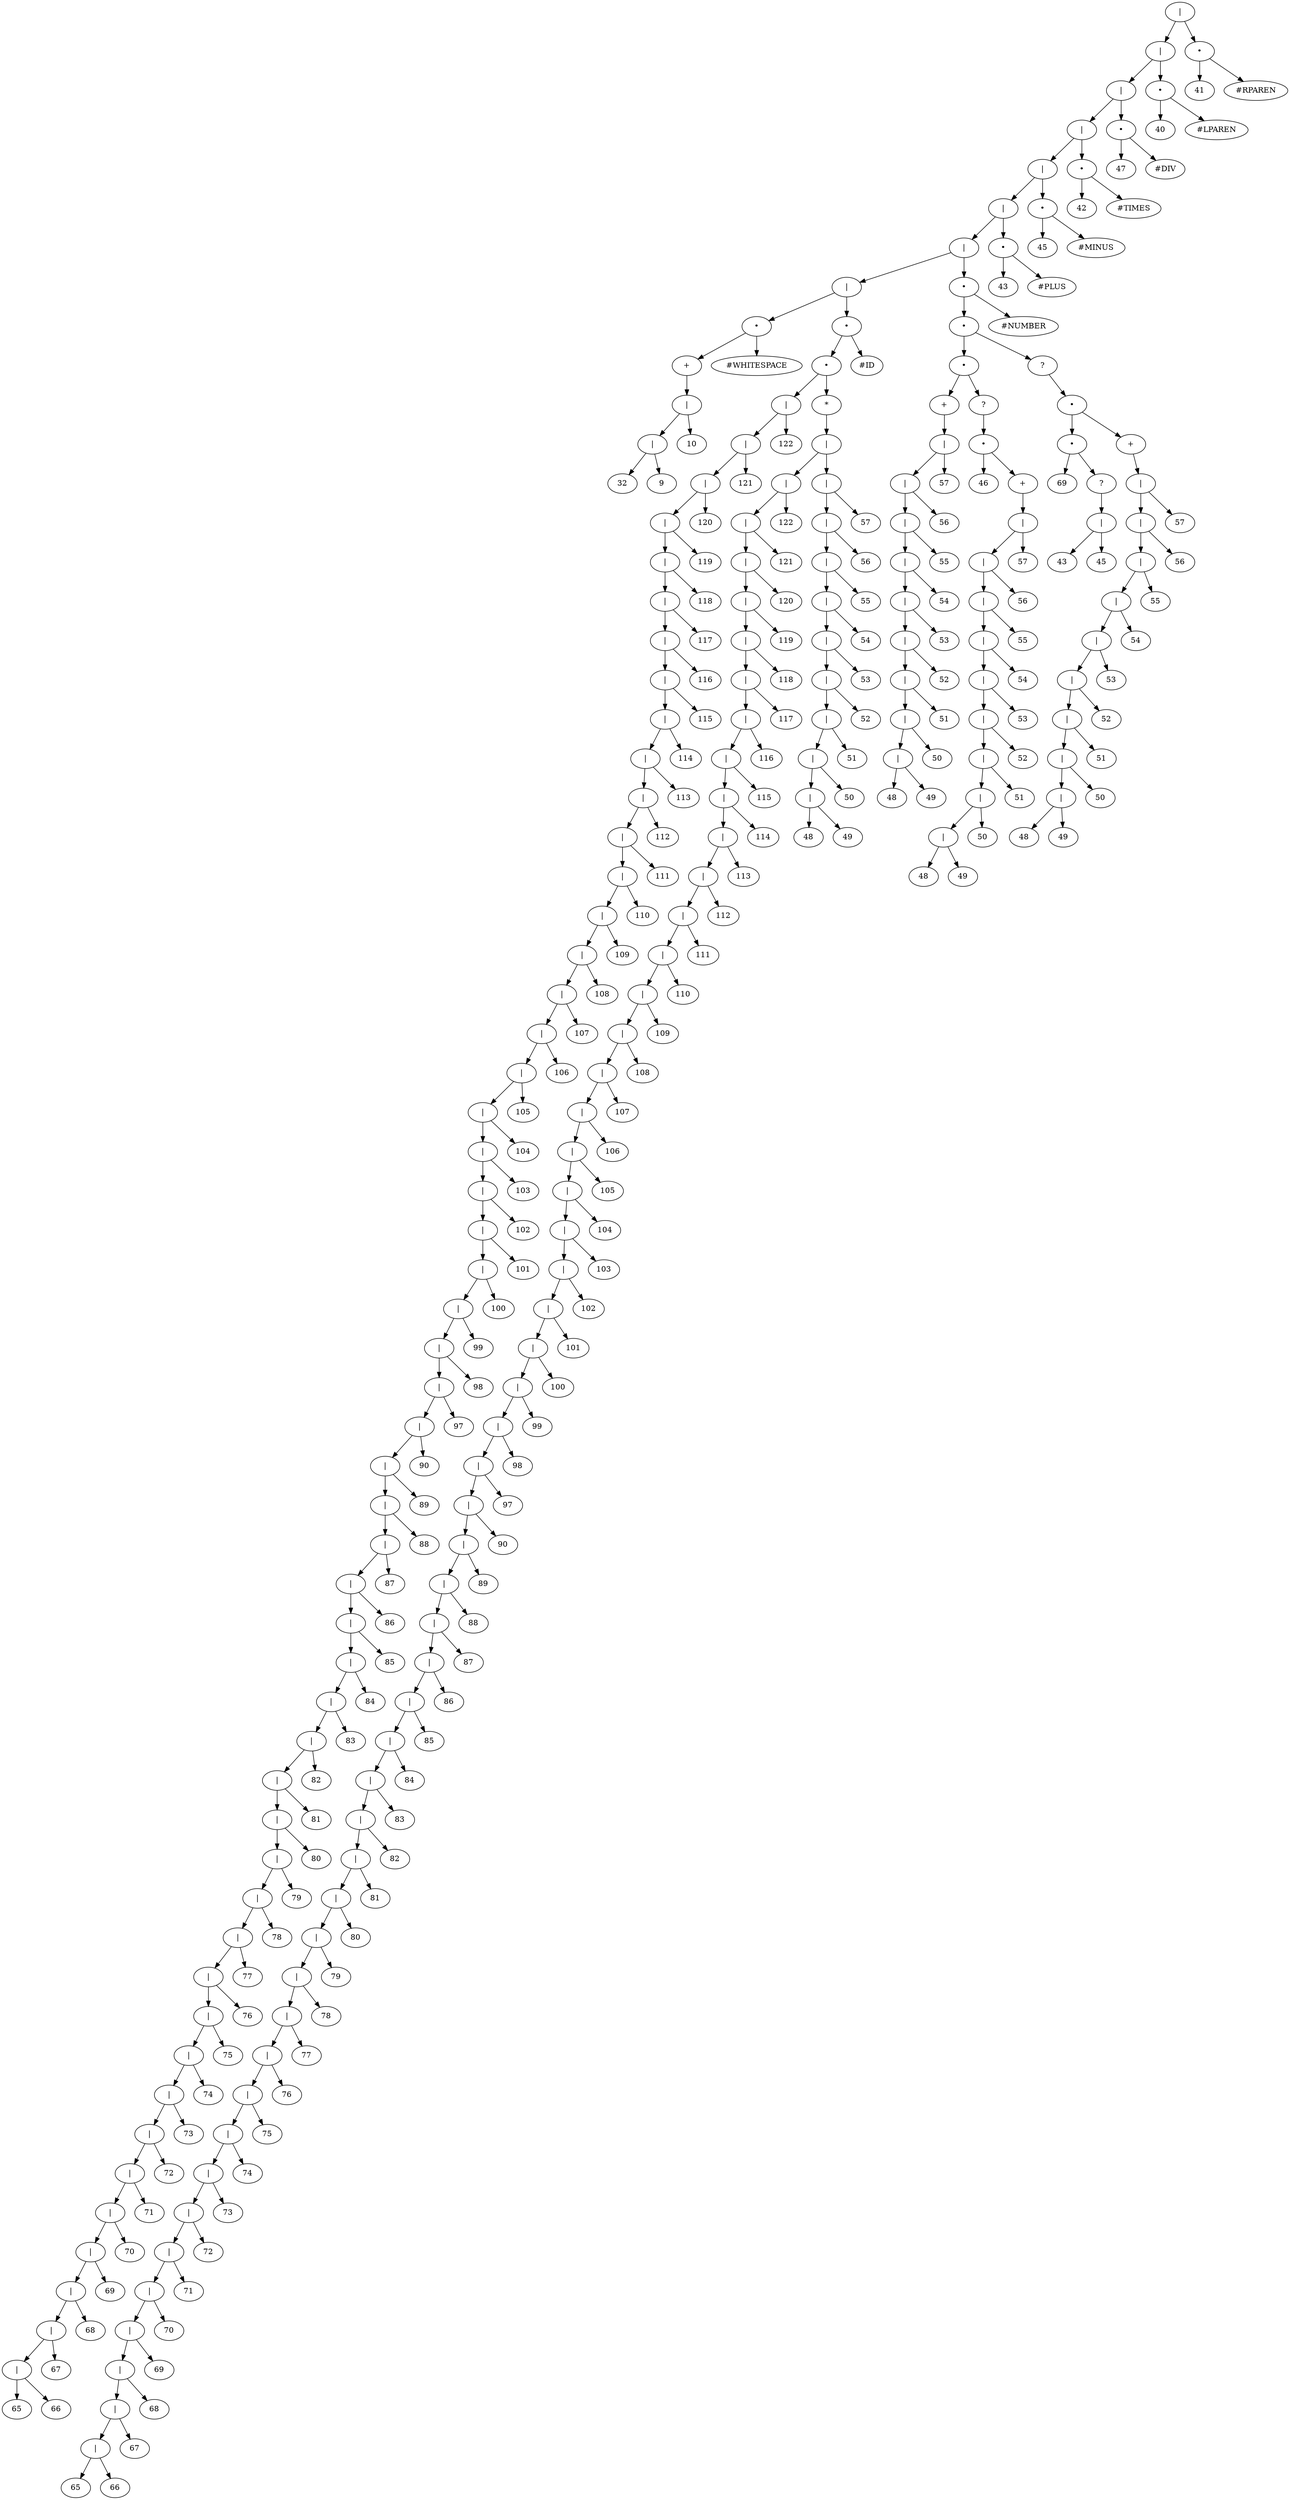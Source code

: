 digraph {
	1792497587184 [label="|"]
	1792497587184 -> 1792497586800
	1792497586800 [label="|"]
	1792497586800 -> 1792497586416
	1792497586416 [label="|"]
	1792497586416 -> 1792497586032
	1792497586032 [label="|"]
	1792497586032 -> 1792497585648
	1792497585648 [label="|"]
	1792497585648 -> 1792497585264
	1792497585264 [label="|"]
	1792497585264 -> 1792497584880
	1792497584880 [label="|"]
	1792497584880 -> 1792497395568
	1792497395568 [label="|"]
	1792497395568 -> 1792497504544
	1792497504544 [label="•"]
	1792497504544 -> 1792497504064
	1792497504064 [label="+"]
	1792497504064 -> 1792497504304
	1792497504304 [label="|"]
	1792497504304 -> 1792497503728
	1792497503728 [label="|"]
	1792497503728 -> 1792497503488
	1792497503488 [label=32]
	1792497503728 -> 1792497503632
	1792497503632 [label=9]
	1792497504304 -> 1792497503776
	1792497503776 [label=10]
	1792497504544 -> 1792497504448
	1792497504448 [label="#WHITESPACE"]
	1792497395568 -> 1792497395664
	1792497395664 [label="•"]
	1792497395664 -> 1792497395856
	1792497395856 [label="•"]
	1792497395856 -> 1792497507664
	1792497507664 [label="|"]
	1792497507664 -> 1792497507856
	1792497507856 [label="|"]
	1792497507856 -> 1792497508048
	1792497508048 [label="|"]
	1792497508048 -> 1792497508240
	1792497508240 [label="|"]
	1792497508240 -> 1792497508432
	1792497508432 [label="|"]
	1792497508432 -> 1792497508624
	1792497508624 [label="|"]
	1792497508624 -> 1792497508816
	1792497508816 [label="|"]
	1792497508816 -> 1792497509008
	1792497509008 [label="|"]
	1792497509008 -> 1792497509200
	1792497509200 [label="|"]
	1792497509200 -> 1792497509392
	1792497509392 [label="|"]
	1792497509392 -> 1792497509584
	1792497509584 [label="|"]
	1792497509584 -> 1792497509776
	1792497509776 [label="|"]
	1792497509776 -> 1792497509968
	1792497509968 [label="|"]
	1792497509968 -> 1792497510160
	1792497510160 [label="|"]
	1792497510160 -> 1792497510352
	1792497510352 [label="|"]
	1792497510352 -> 1792497510544
	1792497510544 [label="|"]
	1792497510544 -> 1792497510736
	1792497510736 [label="|"]
	1792497510736 -> 1792497510928
	1792497510928 [label="|"]
	1792497510928 -> 1792497511120
	1792497511120 [label="|"]
	1792497511120 -> 1792497511312
	1792497511312 [label="|"]
	1792497511312 -> 1792497511504
	1792497511504 [label="|"]
	1792497511504 -> 1792497511696
	1792497511696 [label="|"]
	1792497511696 -> 1792497511888
	1792497511888 [label="|"]
	1792497511888 -> 1792497512080
	1792497512080 [label="|"]
	1792497512080 -> 1792497512272
	1792497512272 [label="|"]
	1792497512272 -> 1792497512464
	1792497512464 [label="|"]
	1792497512464 -> 1792497512656
	1792497512656 [label="|"]
	1792497512656 -> 1792497512848
	1792497512848 [label="|"]
	1792497512848 -> 1792497513040
	1792497513040 [label="|"]
	1792497513040 -> 1792497513232
	1792497513232 [label="|"]
	1792497513232 -> 1792497513424
	1792497513424 [label="|"]
	1792497513424 -> 1792497513616
	1792497513616 [label="|"]
	1792497513616 -> 1792497513808
	1792497513808 [label="|"]
	1792497513808 -> 1792497514000
	1792497514000 [label="|"]
	1792497514000 -> 1792497514192
	1792497514192 [label="|"]
	1792497514192 -> 1792497514384
	1792497514384 [label="|"]
	1792497514384 -> 1792497514576
	1792497514576 [label="|"]
	1792497514576 -> 1792497514768
	1792497514768 [label="|"]
	1792497514768 -> 1792497514960
	1792497514960 [label="|"]
	1792497514960 -> 1792497515152
	1792497515152 [label="|"]
	1792497515152 -> 1792497515344
	1792497515344 [label="|"]
	1792497515344 -> 1792497515536
	1792497515536 [label="|"]
	1792497515536 -> 1792497515728
	1792497515728 [label="|"]
	1792497515728 -> 1792497515920
	1792497515920 [label="|"]
	1792497515920 -> 1792497516112
	1792497516112 [label="|"]
	1792497516112 -> 1792497516304
	1792497516304 [label="|"]
	1792497516304 -> 1792497505600
	1792497505600 [label="|"]
	1792497505600 -> 1792497505408
	1792497505408 [label="|"]
	1792497505408 -> 1792497505216
	1792497505216 [label="|"]
	1792497505216 -> 1792497505024
	1792497505024 [label="|"]
	1792497505024 -> 1792497504832
	1792497504832 [label="|"]
	1792497504832 -> 1792497504640
	1792497504640 [label=65]
	1792497504832 -> 1792497504736
	1792497504736 [label=66]
	1792497505024 -> 1792497504928
	1792497504928 [label=67]
	1792497505216 -> 1792497505120
	1792497505120 [label=68]
	1792497505408 -> 1792497505312
	1792497505312 [label=69]
	1792497505600 -> 1792497505504
	1792497505504 [label=70]
	1792497516304 -> 1792497505696
	1792497505696 [label=71]
	1792497516112 -> 1792497516208
	1792497516208 [label=72]
	1792497515920 -> 1792497516016
	1792497516016 [label=73]
	1792497515728 -> 1792497515824
	1792497515824 [label=74]
	1792497515536 -> 1792497515632
	1792497515632 [label=75]
	1792497515344 -> 1792497515440
	1792497515440 [label=76]
	1792497515152 -> 1792497515248
	1792497515248 [label=77]
	1792497514960 -> 1792497515056
	1792497515056 [label=78]
	1792497514768 -> 1792497514864
	1792497514864 [label=79]
	1792497514576 -> 1792497514672
	1792497514672 [label=80]
	1792497514384 -> 1792497514480
	1792497514480 [label=81]
	1792497514192 -> 1792497514288
	1792497514288 [label=82]
	1792497514000 -> 1792497514096
	1792497514096 [label=83]
	1792497513808 -> 1792497513904
	1792497513904 [label=84]
	1792497513616 -> 1792497513712
	1792497513712 [label=85]
	1792497513424 -> 1792497513520
	1792497513520 [label=86]
	1792497513232 -> 1792497513328
	1792497513328 [label=87]
	1792497513040 -> 1792497513136
	1792497513136 [label=88]
	1792497512848 -> 1792497512944
	1792497512944 [label=89]
	1792497512656 -> 1792497512752
	1792497512752 [label=90]
	1792497512464 -> 1792497512560
	1792497512560 [label=97]
	1792497512272 -> 1792497512368
	1792497512368 [label=98]
	1792497512080 -> 1792497512176
	1792497512176 [label=99]
	1792497511888 -> 1792497511984
	1792497511984 [label=100]
	1792497511696 -> 1792497511792
	1792497511792 [label=101]
	1792497511504 -> 1792497511600
	1792497511600 [label=102]
	1792497511312 -> 1792497511408
	1792497511408 [label=103]
	1792497511120 -> 1792497511216
	1792497511216 [label=104]
	1792497510928 -> 1792497511024
	1792497511024 [label=105]
	1792497510736 -> 1792497510832
	1792497510832 [label=106]
	1792497510544 -> 1792497510640
	1792497510640 [label=107]
	1792497510352 -> 1792497510448
	1792497510448 [label=108]
	1792497510160 -> 1792497510256
	1792497510256 [label=109]
	1792497509968 -> 1792497510064
	1792497510064 [label=110]
	1792497509776 -> 1792497509872
	1792497509872 [label=111]
	1792497509584 -> 1792497509680
	1792497509680 [label=112]
	1792497509392 -> 1792497509488
	1792497509488 [label=113]
	1792497509200 -> 1792497509296
	1792497509296 [label=114]
	1792497509008 -> 1792497509104
	1792497509104 [label=115]
	1792497508816 -> 1792497508912
	1792497508912 [label=116]
	1792497508624 -> 1792497508720
	1792497508720 [label=117]
	1792497508432 -> 1792497508528
	1792497508528 [label=118]
	1792497508240 -> 1792497508336
	1792497508336 [label=119]
	1792497508048 -> 1792497508144
	1792497508144 [label=120]
	1792497507856 -> 1792497507952
	1792497507952 [label=121]
	1792497507664 -> 1792497507760
	1792497507760 [label=122]
	1792497395856 -> 1792497395952
	1792497395952 [label="*"]
	1792497395952 -> 1792497396048
	1792497396048 [label="|"]
	1792497396048 -> 1792497399264
	1792497399264 [label="|"]
	1792497399264 -> 1792497399456
	1792497399456 [label="|"]
	1792497399456 -> 1792497399648
	1792497399648 [label="|"]
	1792497399648 -> 1792497399840
	1792497399840 [label="|"]
	1792497399840 -> 1792497400032
	1792497400032 [label="|"]
	1792497400032 -> 1792497400224
	1792497400224 [label="|"]
	1792497400224 -> 1792497400416
	1792497400416 [label="|"]
	1792497400416 -> 1792497400608
	1792497400608 [label="|"]
	1792497400608 -> 1792497400800
	1792497400800 [label="|"]
	1792497400800 -> 1792497400992
	1792497400992 [label="|"]
	1792497400992 -> 1792497401184
	1792497401184 [label="|"]
	1792497401184 -> 1792497401376
	1792497401376 [label="|"]
	1792497401376 -> 1792497401568
	1792497401568 [label="|"]
	1792497401568 -> 1792497401760
	1792497401760 [label="|"]
	1792497401760 -> 1792497398592
	1792497398592 [label="|"]
	1792497398592 -> 1792497398400
	1792497398400 [label="|"]
	1792497398400 -> 1792497398208
	1792497398208 [label="|"]
	1792497398208 -> 1792497397968
	1792497397968 [label="|"]
	1792497397968 -> 1792497397728
	1792497397728 [label="|"]
	1792497397728 -> 1792497397536
	1792497397536 [label="|"]
	1792497397536 -> 1792497394272
	1792497394272 [label="|"]
	1792497394272 -> 1792497394032
	1792497394032 [label="|"]
	1792497394032 -> 1792497393840
	1792497393840 [label="|"]
	1792497393840 -> 1792497392112
	1792497392112 [label="|"]
	1792497392112 -> 1792497391152
	1792497391152 [label="|"]
	1792497391152 -> 1792497390576
	1792497390576 [label="|"]
	1792497390576 -> 1792497500272
	1792497500272 [label="|"]
	1792497500272 -> 1792497500464
	1792497500464 [label="|"]
	1792497500464 -> 1792497500656
	1792497500656 [label="|"]
	1792497500656 -> 1792497500848
	1792497500848 [label="|"]
	1792497500848 -> 1792497501040
	1792497501040 [label="|"]
	1792497501040 -> 1792497501232
	1792497501232 [label="|"]
	1792497501232 -> 1792497501424
	1792497501424 [label="|"]
	1792497501424 -> 1792497501616
	1792497501616 [label="|"]
	1792497501616 -> 1792497501808
	1792497501808 [label="|"]
	1792497501808 -> 1792497502000
	1792497502000 [label="|"]
	1792497502000 -> 1792497502192
	1792497502192 [label="|"]
	1792497502192 -> 1792497502384
	1792497502384 [label="|"]
	1792497502384 -> 1792497502576
	1792497502576 [label="|"]
	1792497502576 -> 1792497502768
	1792497502768 [label="|"]
	1792497502768 -> 1792497502960
	1792497502960 [label="|"]
	1792497502960 -> 1792497503152
	1792497503152 [label="|"]
	1792497503152 -> 1792497505840
	1792497505840 [label="|"]
	1792497505840 -> 1792497506032
	1792497506032 [label="|"]
	1792497506032 -> 1792497506224
	1792497506224 [label="|"]
	1792497506224 -> 1792497506416
	1792497506416 [label="|"]
	1792497506416 -> 1792497506608
	1792497506608 [label="|"]
	1792497506608 -> 1792497506800
	1792497506800 [label="|"]
	1792497506800 -> 1792497506992
	1792497506992 [label="|"]
	1792497506992 -> 1792497507184
	1792497507184 [label="|"]
	1792497507184 -> 1792497507376
	1792497507376 [label="|"]
	1792497507376 -> 1792497507568
	1792497507568 [label=65]
	1792497507376 -> 1792497507472
	1792497507472 [label=66]
	1792497507184 -> 1792497507280
	1792497507280 [label=67]
	1792497506992 -> 1792497507088
	1792497507088 [label=68]
	1792497506800 -> 1792497506896
	1792497506896 [label=69]
	1792497506608 -> 1792497506704
	1792497506704 [label=70]
	1792497506416 -> 1792497506512
	1792497506512 [label=71]
	1792497506224 -> 1792497506320
	1792497506320 [label=72]
	1792497506032 -> 1792497506128
	1792497506128 [label=73]
	1792497505840 -> 1792497505936
	1792497505936 [label=74]
	1792497503152 -> 1792497505744
	1792497505744 [label=75]
	1792497502960 -> 1792497503056
	1792497503056 [label=76]
	1792497502768 -> 1792497502864
	1792497502864 [label=77]
	1792497502576 -> 1792497502672
	1792497502672 [label=78]
	1792497502384 -> 1792497502480
	1792497502480 [label=79]
	1792497502192 -> 1792497502288
	1792497502288 [label=80]
	1792497502000 -> 1792497502096
	1792497502096 [label=81]
	1792497501808 -> 1792497501904
	1792497501904 [label=82]
	1792497501616 -> 1792497501712
	1792497501712 [label=83]
	1792497501424 -> 1792497501520
	1792497501520 [label=84]
	1792497501232 -> 1792497501328
	1792497501328 [label=85]
	1792497501040 -> 1792497501136
	1792497501136 [label=86]
	1792497500848 -> 1792497500944
	1792497500944 [label=87]
	1792497500656 -> 1792497500752
	1792497500752 [label=88]
	1792497500464 -> 1792497500560
	1792497500560 [label=89]
	1792497500272 -> 1792497500368
	1792497500368 [label=90]
	1792497390576 -> 1792497390192
	1792497390192 [label=97]
	1792497391152 -> 1792497391056
	1792497391056 [label=98]
	1792497392112 -> 1792497392016
	1792497392016 [label=99]
	1792497393840 -> 1792497392208
	1792497392208 [label=100]
	1792497394032 -> 1792497393936
	1792497393936 [label=101]
	1792497394272 -> 1792497394176
	1792497394176 [label=102]
	1792497397536 -> 1792497397440
	1792497397440 [label=103]
	1792497397728 -> 1792497397632
	1792497397632 [label=104]
	1792497397968 -> 1792497397824
	1792497397824 [label=105]
	1792497398208 -> 1792497398064
	1792497398064 [label=106]
	1792497398400 -> 1792497398304
	1792497398304 [label=107]
	1792497398592 -> 1792497398496
	1792497398496 [label=108]
	1792497401760 -> 1792497398688
	1792497398688 [label=109]
	1792497401568 -> 1792497401664
	1792497401664 [label=110]
	1792497401376 -> 1792497401472
	1792497401472 [label=111]
	1792497401184 -> 1792497401280
	1792497401280 [label=112]
	1792497400992 -> 1792497401088
	1792497401088 [label=113]
	1792497400800 -> 1792497400896
	1792497400896 [label=114]
	1792497400608 -> 1792497400704
	1792497400704 [label=115]
	1792497400416 -> 1792497400512
	1792497400512 [label=116]
	1792497400224 -> 1792497400320
	1792497400320 [label=117]
	1792497400032 -> 1792497400128
	1792497400128 [label=118]
	1792497399840 -> 1792497399936
	1792497399936 [label=119]
	1792497399648 -> 1792497399744
	1792497399744 [label=120]
	1792497399456 -> 1792497399552
	1792497399552 [label=121]
	1792497399264 -> 1792497399360
	1792497399360 [label=122]
	1792497396048 -> 1792497396144
	1792497396144 [label="|"]
	1792497396144 -> 1792497396336
	1792497396336 [label="|"]
	1792497396336 -> 1792497396528
	1792497396528 [label="|"]
	1792497396528 -> 1792497396720
	1792497396720 [label="|"]
	1792497396720 -> 1792497396912
	1792497396912 [label="|"]
	1792497396912 -> 1792497397104
	1792497397104 [label="|"]
	1792497397104 -> 1792497397296
	1792497397296 [label="|"]
	1792497397296 -> 1792497398784
	1792497398784 [label="|"]
	1792497398784 -> 1792497398976
	1792497398976 [label="|"]
	1792497398976 -> 1792497399168
	1792497399168 [label=48]
	1792497398976 -> 1792497399072
	1792497399072 [label=49]
	1792497398784 -> 1792497398880
	1792497398880 [label=50]
	1792497397296 -> 1792497397392
	1792497397392 [label=51]
	1792497397104 -> 1792497397200
	1792497397200 [label=52]
	1792497396912 -> 1792497397008
	1792497397008 [label=53]
	1792497396720 -> 1792497396816
	1792497396816 [label=54]
	1792497396528 -> 1792497396624
	1792497396624 [label=55]
	1792497396336 -> 1792497396432
	1792497396432 [label=56]
	1792497396144 -> 1792497396240
	1792497396240 [label=57]
	1792497395664 -> 1792497395760
	1792497395760 [label="#ID"]
	1792497584880 -> 1792497584784
	1792497584784 [label="•"]
	1792497584784 -> 1792497584592
	1792497584592 [label="•"]
	1792497584592 -> 1792489160656
	1792489160656 [label="•"]
	1792489160656 -> 1792497393072
	1792497393072 [label="+"]
	1792497393072 -> 1792497393168
	1792497393168 [label="|"]
	1792497393168 -> 1792497393360
	1792497393360 [label="|"]
	1792497393360 -> 1792497393552
	1792497393552 [label="|"]
	1792497393552 -> 1792497393744
	1792497393744 [label="|"]
	1792497393744 -> 1792497394512
	1792497394512 [label="|"]
	1792497394512 -> 1792497394704
	1792497394704 [label="|"]
	1792497394704 -> 1792497394896
	1792497394896 [label="|"]
	1792497394896 -> 1792497395088
	1792497395088 [label="|"]
	1792497395088 -> 1792497395280
	1792497395280 [label="|"]
	1792497395280 -> 1792497395472
	1792497395472 [label=48]
	1792497395280 -> 1792497395376
	1792497395376 [label=49]
	1792497395088 -> 1792497395184
	1792497395184 [label=50]
	1792497394896 -> 1792497394992
	1792497394992 [label=51]
	1792497394704 -> 1792497394800
	1792497394800 [label=52]
	1792497394512 -> 1792497394608
	1792497394608 [label=53]
	1792497393744 -> 1792497394416
	1792497394416 [label=54]
	1792497393552 -> 1792497393648
	1792497393648 [label=55]
	1792497393360 -> 1792497393456
	1792497393456 [label=56]
	1792497393168 -> 1792497393264
	1792497393264 [label=57]
	1792489160656 -> 1792497390288
	1792497390288 [label="?"]
	1792497390288 -> 1792497390384
	1792497390384 [label="•"]
	1792497390384 -> 1792497392976
	1792497392976 [label=46]
	1792497390384 -> 1792497390480
	1792497390480 [label="+"]
	1792497390480 -> 1792497390672
	1792497390672 [label="|"]
	1792497390672 -> 1792497390864
	1792497390864 [label="|"]
	1792497390864 -> 1792497391248
	1792497391248 [label="|"]
	1792497391248 -> 1792497391440
	1792497391440 [label="|"]
	1792497391440 -> 1792497391632
	1792497391632 [label="|"]
	1792497391632 -> 1792497391824
	1792497391824 [label="|"]
	1792497391824 -> 1792497392304
	1792497392304 [label="|"]
	1792497392304 -> 1792497392496
	1792497392496 [label="|"]
	1792497392496 -> 1792497392688
	1792497392688 [label="|"]
	1792497392688 -> 1792497392880
	1792497392880 [label=48]
	1792497392688 -> 1792497392784
	1792497392784 [label=49]
	1792497392496 -> 1792497392592
	1792497392592 [label=50]
	1792497392304 -> 1792497392400
	1792497392400 [label=51]
	1792497391824 -> 1792497391920
	1792497391920 [label=52]
	1792497391632 -> 1792497391728
	1792497391728 [label=53]
	1792497391440 -> 1792497391536
	1792497391536 [label=54]
	1792497391248 -> 1792497391344
	1792497391344 [label=55]
	1792497390864 -> 1792497390960
	1792497390960 [label=56]
	1792497390672 -> 1792497390768
	1792497390768 [label=57]
	1792497584592 -> 1792497584496
	1792497584496 [label="?"]
	1792497584496 -> 1792497584400
	1792497584400 [label="•"]
	1792497584400 -> 1792497582384
	1792497582384 [label="•"]
	1792497582384 -> 1792489160560
	1792489160560 [label=69]
	1792497582384 -> 1792497582288
	1792497582288 [label="?"]
	1792497582288 -> 1792497582192
	1792497582192 [label="|"]
	1792497582192 -> 1792489158448
	1792489158448 [label=43]
	1792497582192 -> 1792489157920
	1792489157920 [label=45]
	1792497584400 -> 1792497584304
	1792497584304 [label="+"]
	1792497584304 -> 1792497584208
	1792497584208 [label="|"]
	1792497584208 -> 1792497584016
	1792497584016 [label="|"]
	1792497584016 -> 1792497583824
	1792497583824 [label="|"]
	1792497583824 -> 1792497583632
	1792497583632 [label="|"]
	1792497583632 -> 1792497583440
	1792497583440 [label="|"]
	1792497583440 -> 1792497583248
	1792497583248 [label="|"]
	1792497583248 -> 1792497583056
	1792497583056 [label="|"]
	1792497583056 -> 1792497582864
	1792497582864 [label="|"]
	1792497582864 -> 1792497582672
	1792497582672 [label="|"]
	1792497582672 -> 1792497582480
	1792497582480 [label=48]
	1792497582672 -> 1792497582576
	1792497582576 [label=49]
	1792497582864 -> 1792497582768
	1792497582768 [label=50]
	1792497583056 -> 1792497582960
	1792497582960 [label=51]
	1792497583248 -> 1792497583152
	1792497583152 [label=52]
	1792497583440 -> 1792497583344
	1792497583344 [label=53]
	1792497583632 -> 1792497583536
	1792497583536 [label=54]
	1792497583824 -> 1792497583728
	1792497583728 [label=55]
	1792497584016 -> 1792497583920
	1792497583920 [label=56]
	1792497584208 -> 1792497584112
	1792497584112 [label=57]
	1792497584784 -> 1792497584688
	1792497584688 [label="#NUMBER"]
	1792497585264 -> 1792497585168
	1792497585168 [label="•"]
	1792497585168 -> 1792497584976
	1792497584976 [label=43]
	1792497585168 -> 1792497585072
	1792497585072 [label="#PLUS"]
	1792497585648 -> 1792497585552
	1792497585552 [label="•"]
	1792497585552 -> 1792497585360
	1792497585360 [label=45]
	1792497585552 -> 1792497585456
	1792497585456 [label="#MINUS"]
	1792497586032 -> 1792497585936
	1792497585936 [label="•"]
	1792497585936 -> 1792497585744
	1792497585744 [label=42]
	1792497585936 -> 1792497585840
	1792497585840 [label="#TIMES"]
	1792497586416 -> 1792497586320
	1792497586320 [label="•"]
	1792497586320 -> 1792497586128
	1792497586128 [label=47]
	1792497586320 -> 1792497586224
	1792497586224 [label="#DIV"]
	1792497586800 -> 1792497586704
	1792497586704 [label="•"]
	1792497586704 -> 1792497586512
	1792497586512 [label=40]
	1792497586704 -> 1792497586608
	1792497586608 [label="#LPAREN"]
	1792497587184 -> 1792497587088
	1792497587088 [label="•"]
	1792497587088 -> 1792497586896
	1792497586896 [label=41]
	1792497587088 -> 1792497586992
	1792497586992 [label="#RPAREN"]
}
